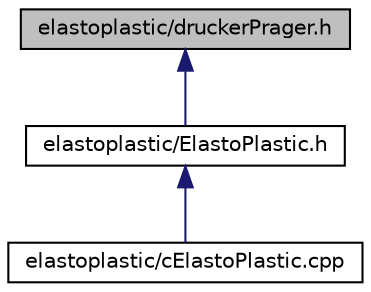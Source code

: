 digraph "elastoplastic/druckerPrager.h"
{
 // LATEX_PDF_SIZE
  edge [fontname="Helvetica",fontsize="10",labelfontname="Helvetica",labelfontsize="10"];
  node [fontname="Helvetica",fontsize="10",shape=record];
  Node1 [label="elastoplastic/druckerPrager.h",height=0.2,width=0.4,color="black", fillcolor="grey75", style="filled", fontcolor="black",tooltip=" "];
  Node1 -> Node2 [dir="back",color="midnightblue",fontsize="10",style="solid",fontname="Helvetica"];
  Node2 [label="elastoplastic/ElastoPlastic.h",height=0.2,width=0.4,color="black", fillcolor="white", style="filled",URL="$dd/dc1/ElastoPlastic_8h.html",tooltip=" "];
  Node2 -> Node3 [dir="back",color="midnightblue",fontsize="10",style="solid",fontname="Helvetica"];
  Node3 [label="elastoplastic/cElastoPlastic.cpp",height=0.2,width=0.4,color="black", fillcolor="white", style="filled",URL="$dc/d87/cElastoPlastic_8cpp.html",tooltip=" "];
}
